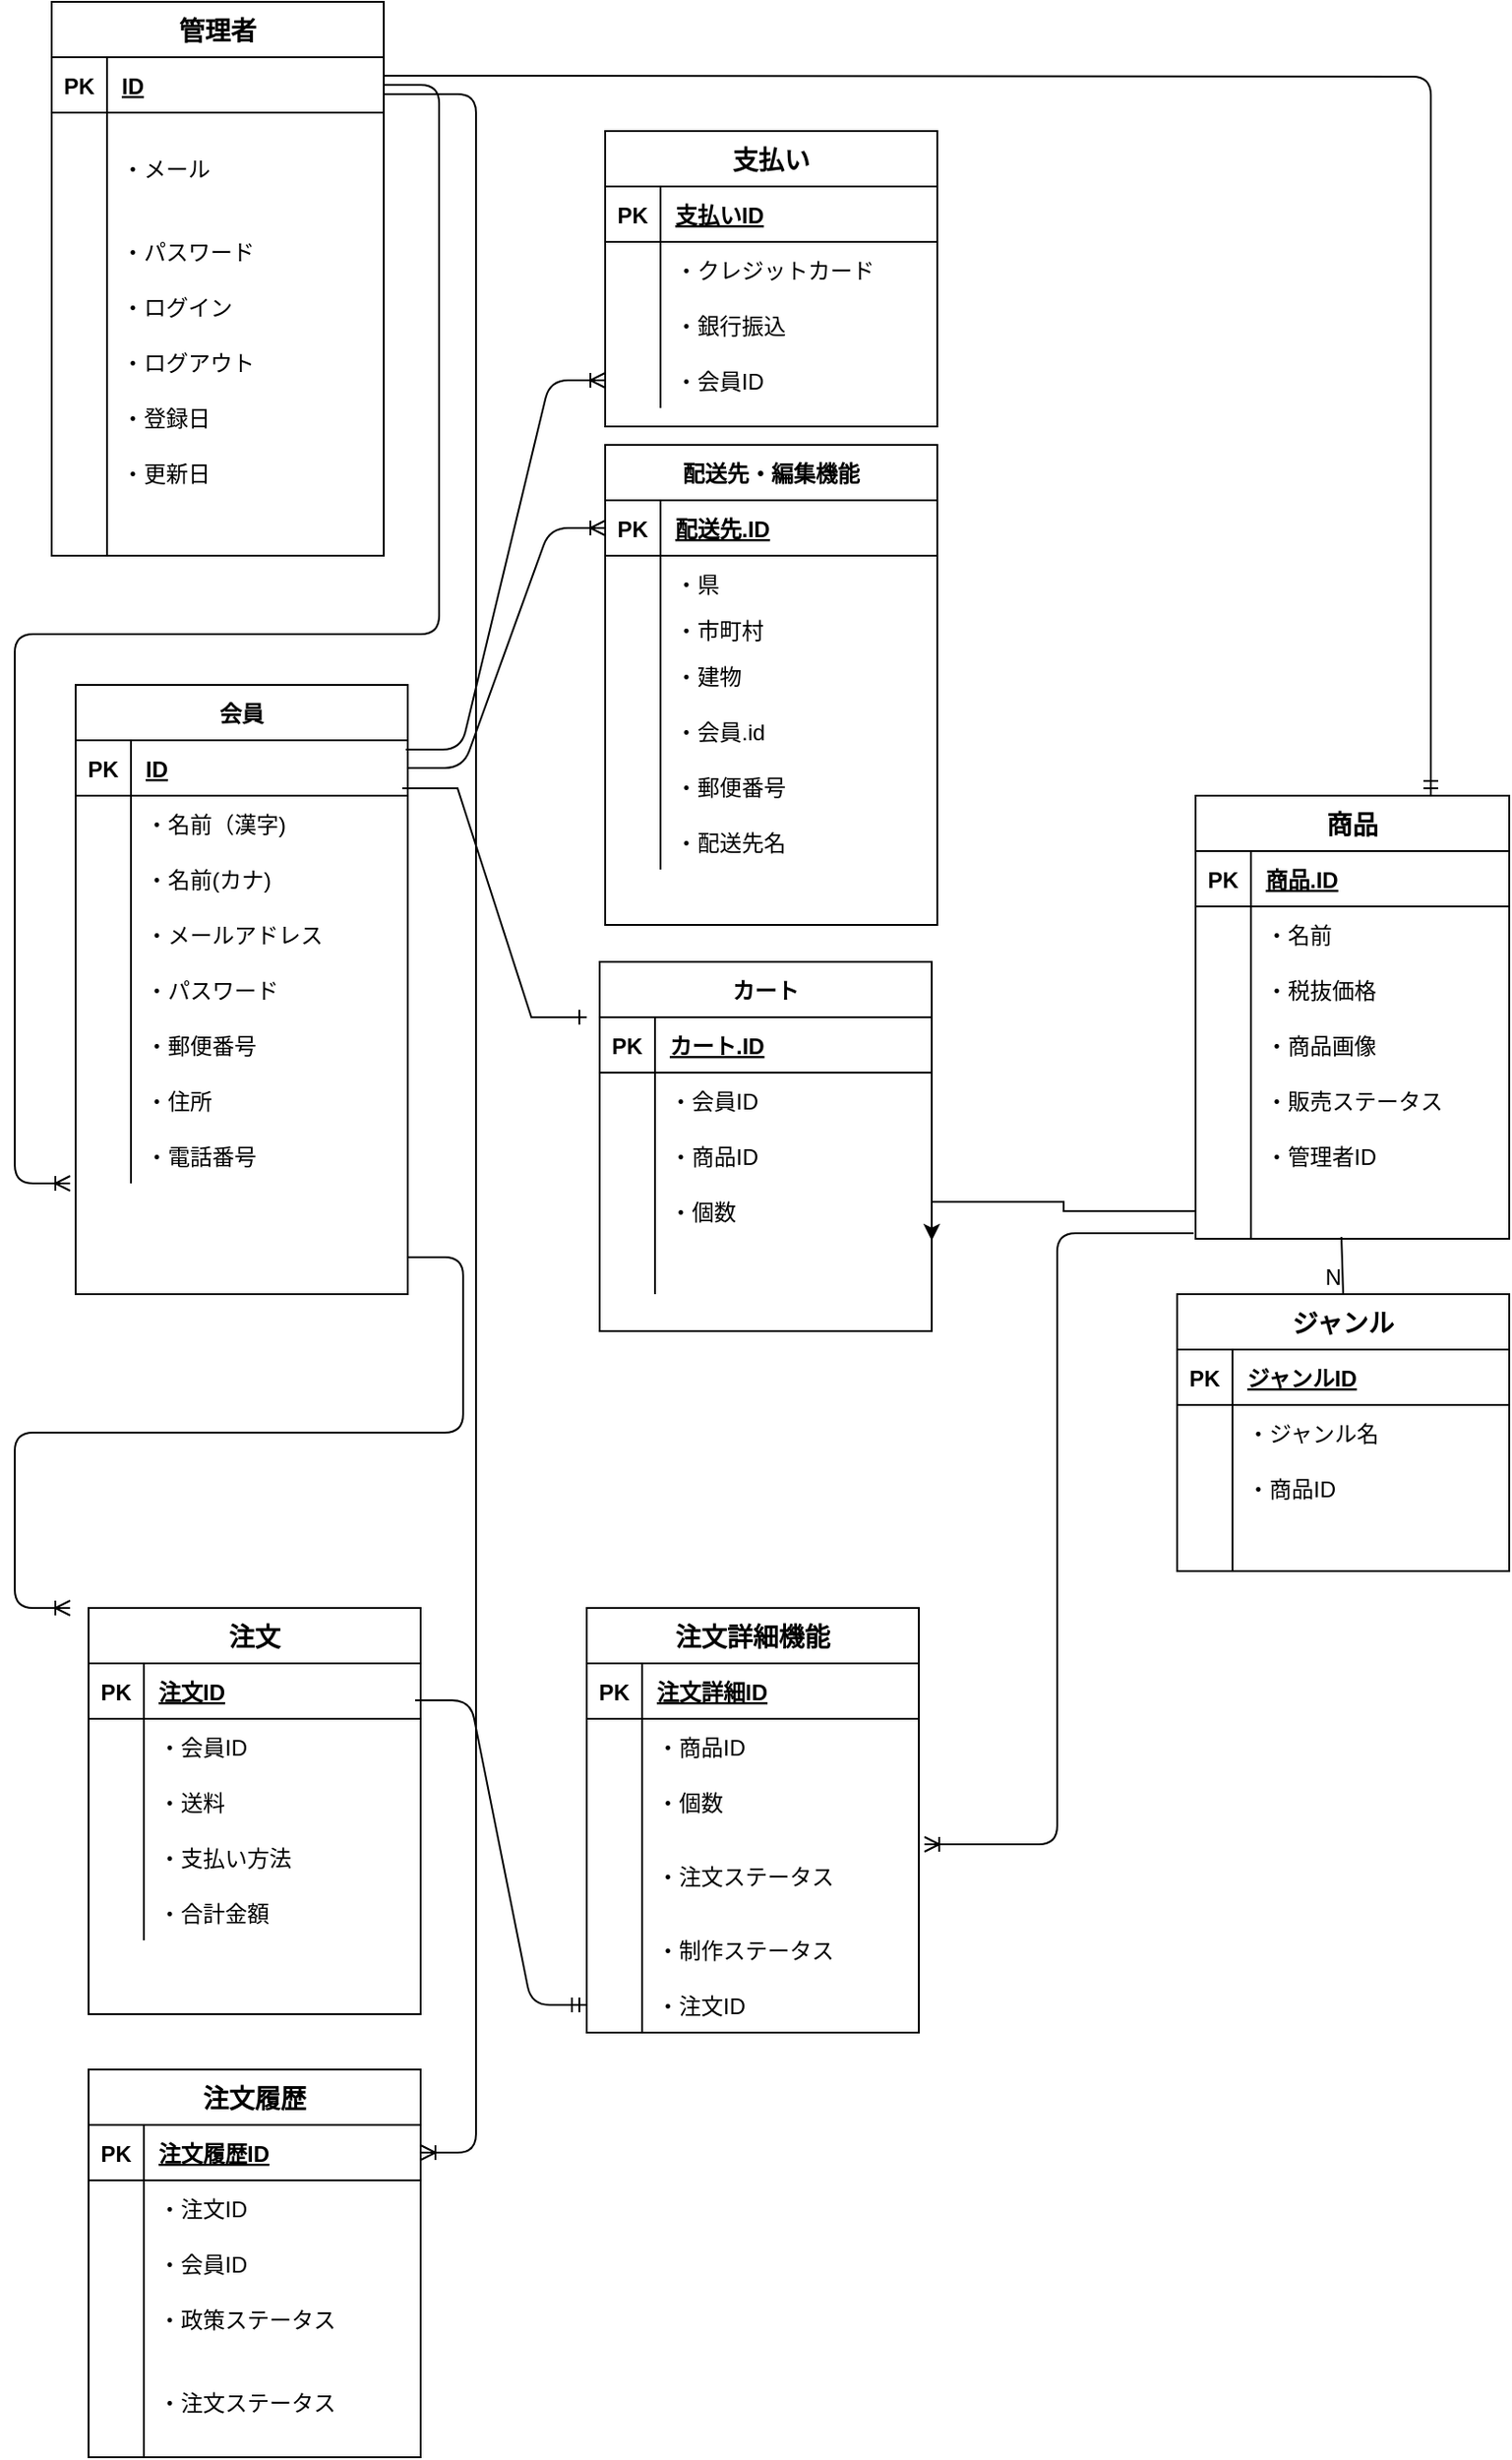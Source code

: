 <mxfile version="14.0.0" type="github">
  <diagram id="SJgFfLJ4Xzr0zGgZQ5Ph" name="ページ1">
    <mxGraphModel dx="1773" dy="4096" grid="1" gridSize="10" guides="1" tooltips="1" connect="1" arrows="1" fold="1" page="1" pageScale="1" pageWidth="827" pageHeight="1169" math="0" shadow="0">
      <root>
        <mxCell id="0" />
        <mxCell id="1" parent="0" />
        <mxCell id="ZuCImtXs0Fwf6ti-tjpx-20" value="会員" style="shape=table;startSize=30;container=1;collapsible=1;childLayout=tableLayout;fixedRows=1;rowLines=0;fontStyle=1;align=center;resizeLast=1;labelBackgroundColor=none;strokeColor=#000000;strokeWidth=1;fillColor=#ffffff;" vertex="1" parent="1">
          <mxGeometry x="-787" y="-2830" width="180" height="330" as="geometry" />
        </mxCell>
        <mxCell id="ZuCImtXs0Fwf6ti-tjpx-21" value="" style="shape=partialRectangle;collapsible=0;dropTarget=0;pointerEvents=0;fillColor=none;top=0;left=0;bottom=1;right=0;points=[[0,0.5],[1,0.5]];portConstraint=eastwest;" vertex="1" parent="ZuCImtXs0Fwf6ti-tjpx-20">
          <mxGeometry y="30" width="180" height="30" as="geometry" />
        </mxCell>
        <mxCell id="ZuCImtXs0Fwf6ti-tjpx-22" value="PK" style="shape=partialRectangle;connectable=0;fillColor=none;top=0;left=0;bottom=0;right=0;fontStyle=1;overflow=hidden;" vertex="1" parent="ZuCImtXs0Fwf6ti-tjpx-21">
          <mxGeometry width="30" height="30" as="geometry" />
        </mxCell>
        <mxCell id="ZuCImtXs0Fwf6ti-tjpx-23" value="ID" style="shape=partialRectangle;connectable=0;fillColor=none;top=0;left=0;bottom=0;right=0;align=left;spacingLeft=6;fontStyle=5;overflow=hidden;" vertex="1" parent="ZuCImtXs0Fwf6ti-tjpx-21">
          <mxGeometry x="30" width="150" height="30" as="geometry" />
        </mxCell>
        <mxCell id="ZuCImtXs0Fwf6ti-tjpx-24" value="" style="shape=partialRectangle;collapsible=0;dropTarget=0;pointerEvents=0;fillColor=none;top=0;left=0;bottom=0;right=0;points=[[0,0.5],[1,0.5]];portConstraint=eastwest;" vertex="1" parent="ZuCImtXs0Fwf6ti-tjpx-20">
          <mxGeometry y="60" width="180" height="30" as="geometry" />
        </mxCell>
        <mxCell id="ZuCImtXs0Fwf6ti-tjpx-25" value="" style="shape=partialRectangle;connectable=0;fillColor=none;top=0;left=0;bottom=0;right=0;editable=1;overflow=hidden;" vertex="1" parent="ZuCImtXs0Fwf6ti-tjpx-24">
          <mxGeometry width="30" height="30" as="geometry" />
        </mxCell>
        <mxCell id="ZuCImtXs0Fwf6ti-tjpx-26" value="・名前（漢字)" style="shape=partialRectangle;connectable=0;fillColor=none;top=0;left=0;bottom=0;right=0;align=left;spacingLeft=6;overflow=hidden;" vertex="1" parent="ZuCImtXs0Fwf6ti-tjpx-24">
          <mxGeometry x="30" width="150" height="30" as="geometry" />
        </mxCell>
        <mxCell id="ZuCImtXs0Fwf6ti-tjpx-27" value="" style="shape=partialRectangle;collapsible=0;dropTarget=0;pointerEvents=0;fillColor=none;top=0;left=0;bottom=0;right=0;points=[[0,0.5],[1,0.5]];portConstraint=eastwest;" vertex="1" parent="ZuCImtXs0Fwf6ti-tjpx-20">
          <mxGeometry y="90" width="180" height="30" as="geometry" />
        </mxCell>
        <mxCell id="ZuCImtXs0Fwf6ti-tjpx-28" value="" style="shape=partialRectangle;connectable=0;fillColor=none;top=0;left=0;bottom=0;right=0;editable=1;overflow=hidden;" vertex="1" parent="ZuCImtXs0Fwf6ti-tjpx-27">
          <mxGeometry width="30" height="30" as="geometry" />
        </mxCell>
        <mxCell id="ZuCImtXs0Fwf6ti-tjpx-29" value="・名前(カナ)" style="shape=partialRectangle;connectable=0;fillColor=none;top=0;left=0;bottom=0;right=0;align=left;spacingLeft=6;overflow=hidden;" vertex="1" parent="ZuCImtXs0Fwf6ti-tjpx-27">
          <mxGeometry x="30" width="150" height="30" as="geometry" />
        </mxCell>
        <mxCell id="ZuCImtXs0Fwf6ti-tjpx-35" value="" style="shape=partialRectangle;collapsible=0;dropTarget=0;pointerEvents=0;fillColor=none;top=0;left=0;bottom=0;right=0;points=[[0,0.5],[1,0.5]];portConstraint=eastwest;" vertex="1" parent="ZuCImtXs0Fwf6ti-tjpx-20">
          <mxGeometry y="120" width="180" height="30" as="geometry" />
        </mxCell>
        <mxCell id="ZuCImtXs0Fwf6ti-tjpx-36" value="" style="shape=partialRectangle;connectable=0;fillColor=none;top=0;left=0;bottom=0;right=0;editable=1;overflow=hidden;" vertex="1" parent="ZuCImtXs0Fwf6ti-tjpx-35">
          <mxGeometry width="30" height="30" as="geometry" />
        </mxCell>
        <mxCell id="ZuCImtXs0Fwf6ti-tjpx-37" value="・メールアドレス" style="shape=partialRectangle;connectable=0;fillColor=none;top=0;left=0;bottom=0;right=0;align=left;spacingLeft=6;overflow=hidden;" vertex="1" parent="ZuCImtXs0Fwf6ti-tjpx-35">
          <mxGeometry x="30" width="150" height="30" as="geometry" />
        </mxCell>
        <mxCell id="ZuCImtXs0Fwf6ti-tjpx-94" value="" style="shape=partialRectangle;collapsible=0;dropTarget=0;pointerEvents=0;fillColor=none;top=0;left=0;bottom=0;right=0;points=[[0,0.5],[1,0.5]];portConstraint=eastwest;labelBackgroundColor=none;strokeColor=#000000;strokeWidth=1;fontSize=14;" vertex="1" parent="ZuCImtXs0Fwf6ti-tjpx-20">
          <mxGeometry y="150" width="180" height="30" as="geometry" />
        </mxCell>
        <mxCell id="ZuCImtXs0Fwf6ti-tjpx-95" value="" style="shape=partialRectangle;connectable=0;fillColor=none;top=0;left=0;bottom=0;right=0;editable=1;overflow=hidden;" vertex="1" parent="ZuCImtXs0Fwf6ti-tjpx-94">
          <mxGeometry width="30" height="30" as="geometry" />
        </mxCell>
        <mxCell id="ZuCImtXs0Fwf6ti-tjpx-96" value="・パスワード" style="shape=partialRectangle;connectable=0;fillColor=none;top=0;left=0;bottom=0;right=0;align=left;spacingLeft=6;overflow=hidden;" vertex="1" parent="ZuCImtXs0Fwf6ti-tjpx-94">
          <mxGeometry x="30" width="150" height="30" as="geometry" />
        </mxCell>
        <mxCell id="ZuCImtXs0Fwf6ti-tjpx-102" value="" style="shape=partialRectangle;collapsible=0;dropTarget=0;pointerEvents=0;fillColor=none;top=0;left=0;bottom=0;right=0;points=[[0,0.5],[1,0.5]];portConstraint=eastwest;" vertex="1" parent="ZuCImtXs0Fwf6ti-tjpx-20">
          <mxGeometry y="180" width="180" height="30" as="geometry" />
        </mxCell>
        <mxCell id="ZuCImtXs0Fwf6ti-tjpx-103" value="" style="shape=partialRectangle;connectable=0;fillColor=none;top=0;left=0;bottom=0;right=0;editable=1;overflow=hidden;" vertex="1" parent="ZuCImtXs0Fwf6ti-tjpx-102">
          <mxGeometry width="30" height="30" as="geometry" />
        </mxCell>
        <mxCell id="ZuCImtXs0Fwf6ti-tjpx-104" value="・郵便番号" style="shape=partialRectangle;connectable=0;fillColor=none;top=0;left=0;bottom=0;right=0;align=left;spacingLeft=6;overflow=hidden;" vertex="1" parent="ZuCImtXs0Fwf6ti-tjpx-102">
          <mxGeometry x="30" width="150" height="30" as="geometry" />
        </mxCell>
        <mxCell id="ZuCImtXs0Fwf6ti-tjpx-223" value="" style="shape=partialRectangle;collapsible=0;dropTarget=0;pointerEvents=0;fillColor=none;top=0;left=0;bottom=0;right=0;points=[[0,0.5],[1,0.5]];portConstraint=eastwest;labelBackgroundColor=none;strokeColor=#000000;strokeWidth=1;fontSize=14;" vertex="1" parent="ZuCImtXs0Fwf6ti-tjpx-20">
          <mxGeometry y="210" width="180" height="30" as="geometry" />
        </mxCell>
        <mxCell id="ZuCImtXs0Fwf6ti-tjpx-224" value="" style="shape=partialRectangle;connectable=0;fillColor=none;top=0;left=0;bottom=0;right=0;editable=1;overflow=hidden;" vertex="1" parent="ZuCImtXs0Fwf6ti-tjpx-223">
          <mxGeometry width="30" height="30" as="geometry" />
        </mxCell>
        <mxCell id="ZuCImtXs0Fwf6ti-tjpx-225" value="・住所" style="shape=partialRectangle;connectable=0;fillColor=none;top=0;left=0;bottom=0;right=0;align=left;spacingLeft=6;overflow=hidden;" vertex="1" parent="ZuCImtXs0Fwf6ti-tjpx-223">
          <mxGeometry x="30" width="150" height="30" as="geometry" />
        </mxCell>
        <mxCell id="ZuCImtXs0Fwf6ti-tjpx-311" value="" style="shape=partialRectangle;collapsible=0;dropTarget=0;pointerEvents=0;fillColor=none;top=0;left=0;bottom=0;right=0;points=[[0,0.5],[1,0.5]];portConstraint=eastwest;labelBackgroundColor=none;strokeColor=#000000;strokeWidth=1;fontSize=14;" vertex="1" parent="ZuCImtXs0Fwf6ti-tjpx-20">
          <mxGeometry y="240" width="180" height="30" as="geometry" />
        </mxCell>
        <mxCell id="ZuCImtXs0Fwf6ti-tjpx-312" value="" style="shape=partialRectangle;connectable=0;fillColor=none;top=0;left=0;bottom=0;right=0;editable=1;overflow=hidden;" vertex="1" parent="ZuCImtXs0Fwf6ti-tjpx-311">
          <mxGeometry width="30" height="30" as="geometry" />
        </mxCell>
        <mxCell id="ZuCImtXs0Fwf6ti-tjpx-313" value="・電話番号" style="shape=partialRectangle;connectable=0;fillColor=none;top=0;left=0;bottom=0;right=0;align=left;spacingLeft=6;overflow=hidden;" vertex="1" parent="ZuCImtXs0Fwf6ti-tjpx-311">
          <mxGeometry x="30" width="150" height="30" as="geometry" />
        </mxCell>
        <mxCell id="ZuCImtXs0Fwf6ti-tjpx-42" value="" style="edgeStyle=entityRelationEdgeStyle;fontSize=12;html=1;endArrow=ERoneToMany;entryX=0;entryY=0.5;entryDx=0;entryDy=0;exitX=1;exitY=0.5;exitDx=0;exitDy=0;" edge="1" parent="1" source="ZuCImtXs0Fwf6ti-tjpx-21" target="ZuCImtXs0Fwf6ti-tjpx-44">
          <mxGeometry width="100" height="100" relative="1" as="geometry">
            <mxPoint x="-607" y="-2780" as="sourcePoint" />
            <mxPoint x="-507" y="-2880" as="targetPoint" />
          </mxGeometry>
        </mxCell>
        <mxCell id="ZuCImtXs0Fwf6ti-tjpx-354" style="edgeStyle=orthogonalEdgeStyle;rounded=0;orthogonalLoop=1;jettySize=auto;html=1;exitX=0.25;exitY=0;exitDx=0;exitDy=0;fontSize=14;" edge="1" parent="1" source="ZuCImtXs0Fwf6ti-tjpx-43">
          <mxGeometry relative="1" as="geometry">
            <mxPoint x="-455" y="-2960" as="targetPoint" />
          </mxGeometry>
        </mxCell>
        <mxCell id="ZuCImtXs0Fwf6ti-tjpx-43" value="配送先・編集機能" style="shape=table;startSize=30;container=1;collapsible=1;childLayout=tableLayout;fixedRows=1;rowLines=0;fontStyle=1;align=center;resizeLast=1;labelBackgroundColor=none;strokeColor=#000000;strokeWidth=1;fillColor=#ffffff;" vertex="1" parent="1">
          <mxGeometry x="-500" y="-2960" width="180" height="260" as="geometry" />
        </mxCell>
        <mxCell id="ZuCImtXs0Fwf6ti-tjpx-44" value="" style="shape=partialRectangle;collapsible=0;dropTarget=0;pointerEvents=0;fillColor=none;top=0;left=0;bottom=1;right=0;points=[[0,0.5],[1,0.5]];portConstraint=eastwest;" vertex="1" parent="ZuCImtXs0Fwf6ti-tjpx-43">
          <mxGeometry y="30" width="180" height="30" as="geometry" />
        </mxCell>
        <mxCell id="ZuCImtXs0Fwf6ti-tjpx-45" value="PK" style="shape=partialRectangle;connectable=0;fillColor=none;top=0;left=0;bottom=0;right=0;fontStyle=1;overflow=hidden;" vertex="1" parent="ZuCImtXs0Fwf6ti-tjpx-44">
          <mxGeometry width="30" height="30" as="geometry" />
        </mxCell>
        <mxCell id="ZuCImtXs0Fwf6ti-tjpx-46" value="配送先.ID" style="shape=partialRectangle;connectable=0;fillColor=none;top=0;left=0;bottom=0;right=0;align=left;spacingLeft=6;fontStyle=5;overflow=hidden;" vertex="1" parent="ZuCImtXs0Fwf6ti-tjpx-44">
          <mxGeometry x="30" width="150" height="30" as="geometry" />
        </mxCell>
        <mxCell id="ZuCImtXs0Fwf6ti-tjpx-47" value="" style="shape=partialRectangle;collapsible=0;dropTarget=0;pointerEvents=0;fillColor=none;top=0;left=0;bottom=0;right=0;points=[[0,0.5],[1,0.5]];portConstraint=eastwest;" vertex="1" parent="ZuCImtXs0Fwf6ti-tjpx-43">
          <mxGeometry y="60" width="180" height="30" as="geometry" />
        </mxCell>
        <mxCell id="ZuCImtXs0Fwf6ti-tjpx-48" value="" style="shape=partialRectangle;connectable=0;fillColor=none;top=0;left=0;bottom=0;right=0;editable=1;overflow=hidden;" vertex="1" parent="ZuCImtXs0Fwf6ti-tjpx-47">
          <mxGeometry width="30" height="30" as="geometry" />
        </mxCell>
        <mxCell id="ZuCImtXs0Fwf6ti-tjpx-49" value="・県" style="shape=partialRectangle;connectable=0;fillColor=none;top=0;left=0;bottom=0;right=0;align=left;spacingLeft=6;overflow=hidden;" vertex="1" parent="ZuCImtXs0Fwf6ti-tjpx-47">
          <mxGeometry x="30" width="150" height="30" as="geometry" />
        </mxCell>
        <mxCell id="ZuCImtXs0Fwf6ti-tjpx-50" value="" style="shape=partialRectangle;collapsible=0;dropTarget=0;pointerEvents=0;fillColor=none;top=0;left=0;bottom=0;right=0;points=[[0,0.5],[1,0.5]];portConstraint=eastwest;" vertex="1" parent="ZuCImtXs0Fwf6ti-tjpx-43">
          <mxGeometry y="90" width="180" height="20" as="geometry" />
        </mxCell>
        <mxCell id="ZuCImtXs0Fwf6ti-tjpx-51" value="" style="shape=partialRectangle;connectable=0;fillColor=none;top=0;left=0;bottom=0;right=0;editable=1;overflow=hidden;" vertex="1" parent="ZuCImtXs0Fwf6ti-tjpx-50">
          <mxGeometry width="30" height="20" as="geometry" />
        </mxCell>
        <mxCell id="ZuCImtXs0Fwf6ti-tjpx-52" value="・市町村" style="shape=partialRectangle;connectable=0;fillColor=none;top=0;left=0;bottom=0;right=0;align=left;spacingLeft=6;overflow=hidden;" vertex="1" parent="ZuCImtXs0Fwf6ti-tjpx-50">
          <mxGeometry x="30" width="150" height="20" as="geometry" />
        </mxCell>
        <mxCell id="ZuCImtXs0Fwf6ti-tjpx-53" value="" style="shape=partialRectangle;collapsible=0;dropTarget=0;pointerEvents=0;fillColor=none;top=0;left=0;bottom=0;right=0;points=[[0,0.5],[1,0.5]];portConstraint=eastwest;" vertex="1" parent="ZuCImtXs0Fwf6ti-tjpx-43">
          <mxGeometry y="110" width="180" height="30" as="geometry" />
        </mxCell>
        <mxCell id="ZuCImtXs0Fwf6ti-tjpx-54" value="" style="shape=partialRectangle;connectable=0;fillColor=none;top=0;left=0;bottom=0;right=0;editable=1;overflow=hidden;" vertex="1" parent="ZuCImtXs0Fwf6ti-tjpx-53">
          <mxGeometry width="30" height="30" as="geometry" />
        </mxCell>
        <mxCell id="ZuCImtXs0Fwf6ti-tjpx-55" value="・建物" style="shape=partialRectangle;connectable=0;fillColor=none;top=0;left=0;bottom=0;right=0;align=left;spacingLeft=6;overflow=hidden;" vertex="1" parent="ZuCImtXs0Fwf6ti-tjpx-53">
          <mxGeometry x="30" width="150" height="30" as="geometry" />
        </mxCell>
        <mxCell id="ZuCImtXs0Fwf6ti-tjpx-88" value="" style="shape=partialRectangle;collapsible=0;dropTarget=0;pointerEvents=0;fillColor=none;top=0;left=0;bottom=0;right=0;points=[[0,0.5],[1,0.5]];portConstraint=eastwest;" vertex="1" parent="ZuCImtXs0Fwf6ti-tjpx-43">
          <mxGeometry y="140" width="180" height="30" as="geometry" />
        </mxCell>
        <mxCell id="ZuCImtXs0Fwf6ti-tjpx-89" value="" style="shape=partialRectangle;connectable=0;fillColor=none;top=0;left=0;bottom=0;right=0;editable=1;overflow=hidden;" vertex="1" parent="ZuCImtXs0Fwf6ti-tjpx-88">
          <mxGeometry width="30" height="30" as="geometry" />
        </mxCell>
        <mxCell id="ZuCImtXs0Fwf6ti-tjpx-90" value="・会員.id" style="shape=partialRectangle;connectable=0;fillColor=none;top=0;left=0;bottom=0;right=0;align=left;spacingLeft=6;overflow=hidden;" vertex="1" parent="ZuCImtXs0Fwf6ti-tjpx-88">
          <mxGeometry x="30" width="150" height="30" as="geometry" />
        </mxCell>
        <mxCell id="ZuCImtXs0Fwf6ti-tjpx-314" value="" style="shape=partialRectangle;collapsible=0;dropTarget=0;pointerEvents=0;fillColor=none;top=0;left=0;bottom=0;right=0;points=[[0,0.5],[1,0.5]];portConstraint=eastwest;labelBackgroundColor=none;strokeColor=#000000;strokeWidth=1;fontSize=14;" vertex="1" parent="ZuCImtXs0Fwf6ti-tjpx-43">
          <mxGeometry y="170" width="180" height="30" as="geometry" />
        </mxCell>
        <mxCell id="ZuCImtXs0Fwf6ti-tjpx-315" value="" style="shape=partialRectangle;connectable=0;fillColor=none;top=0;left=0;bottom=0;right=0;editable=1;overflow=hidden;" vertex="1" parent="ZuCImtXs0Fwf6ti-tjpx-314">
          <mxGeometry width="30" height="30" as="geometry" />
        </mxCell>
        <mxCell id="ZuCImtXs0Fwf6ti-tjpx-316" value="・郵便番号" style="shape=partialRectangle;connectable=0;fillColor=none;top=0;left=0;bottom=0;right=0;align=left;spacingLeft=6;overflow=hidden;" vertex="1" parent="ZuCImtXs0Fwf6ti-tjpx-314">
          <mxGeometry x="30" width="150" height="30" as="geometry" />
        </mxCell>
        <mxCell id="ZuCImtXs0Fwf6ti-tjpx-318" value="" style="shape=partialRectangle;collapsible=0;dropTarget=0;pointerEvents=0;fillColor=none;top=0;left=0;bottom=0;right=0;points=[[0,0.5],[1,0.5]];portConstraint=eastwest;labelBackgroundColor=none;strokeColor=#000000;strokeWidth=1;fontSize=14;" vertex="1" parent="ZuCImtXs0Fwf6ti-tjpx-43">
          <mxGeometry y="200" width="180" height="30" as="geometry" />
        </mxCell>
        <mxCell id="ZuCImtXs0Fwf6ti-tjpx-319" value="" style="shape=partialRectangle;connectable=0;fillColor=none;top=0;left=0;bottom=0;right=0;editable=1;overflow=hidden;" vertex="1" parent="ZuCImtXs0Fwf6ti-tjpx-318">
          <mxGeometry width="30" height="30" as="geometry" />
        </mxCell>
        <mxCell id="ZuCImtXs0Fwf6ti-tjpx-320" value="・配送先名" style="shape=partialRectangle;connectable=0;fillColor=none;top=0;left=0;bottom=0;right=0;align=left;spacingLeft=6;overflow=hidden;" vertex="1" parent="ZuCImtXs0Fwf6ti-tjpx-318">
          <mxGeometry x="30" width="150" height="30" as="geometry" />
        </mxCell>
        <mxCell id="ZuCImtXs0Fwf6ti-tjpx-58" value="カート" style="shape=table;startSize=30;container=1;collapsible=1;childLayout=tableLayout;fixedRows=1;rowLines=0;fontStyle=1;align=center;resizeLast=1;labelBackgroundColor=none;strokeColor=#000000;strokeWidth=1;fillColor=#ffffff;" vertex="1" parent="1">
          <mxGeometry x="-503" y="-2680" width="180" height="200" as="geometry" />
        </mxCell>
        <mxCell id="ZuCImtXs0Fwf6ti-tjpx-59" value="" style="shape=partialRectangle;collapsible=0;dropTarget=0;pointerEvents=0;fillColor=none;top=0;left=0;bottom=1;right=0;points=[[0,0.5],[1,0.5]];portConstraint=eastwest;" vertex="1" parent="ZuCImtXs0Fwf6ti-tjpx-58">
          <mxGeometry y="30" width="180" height="30" as="geometry" />
        </mxCell>
        <mxCell id="ZuCImtXs0Fwf6ti-tjpx-60" value="PK" style="shape=partialRectangle;connectable=0;fillColor=none;top=0;left=0;bottom=0;right=0;fontStyle=1;overflow=hidden;" vertex="1" parent="ZuCImtXs0Fwf6ti-tjpx-59">
          <mxGeometry width="30" height="30" as="geometry" />
        </mxCell>
        <mxCell id="ZuCImtXs0Fwf6ti-tjpx-61" value="カート.ID" style="shape=partialRectangle;connectable=0;fillColor=none;top=0;left=0;bottom=0;right=0;align=left;spacingLeft=6;fontStyle=5;overflow=hidden;" vertex="1" parent="ZuCImtXs0Fwf6ti-tjpx-59">
          <mxGeometry x="30" width="150" height="30" as="geometry" />
        </mxCell>
        <mxCell id="ZuCImtXs0Fwf6ti-tjpx-62" value="" style="shape=partialRectangle;collapsible=0;dropTarget=0;pointerEvents=0;fillColor=none;top=0;left=0;bottom=0;right=0;points=[[0,0.5],[1,0.5]];portConstraint=eastwest;" vertex="1" parent="ZuCImtXs0Fwf6ti-tjpx-58">
          <mxGeometry y="60" width="180" height="30" as="geometry" />
        </mxCell>
        <mxCell id="ZuCImtXs0Fwf6ti-tjpx-63" value="" style="shape=partialRectangle;connectable=0;fillColor=none;top=0;left=0;bottom=0;right=0;editable=1;overflow=hidden;" vertex="1" parent="ZuCImtXs0Fwf6ti-tjpx-62">
          <mxGeometry width="30" height="30" as="geometry" />
        </mxCell>
        <mxCell id="ZuCImtXs0Fwf6ti-tjpx-64" value="・会員ID" style="shape=partialRectangle;connectable=0;fillColor=none;top=0;left=0;bottom=0;right=0;align=left;spacingLeft=6;overflow=hidden;" vertex="1" parent="ZuCImtXs0Fwf6ti-tjpx-62">
          <mxGeometry x="30" width="150" height="30" as="geometry" />
        </mxCell>
        <mxCell id="ZuCImtXs0Fwf6ti-tjpx-65" value="" style="shape=partialRectangle;collapsible=0;dropTarget=0;pointerEvents=0;fillColor=none;top=0;left=0;bottom=0;right=0;points=[[0,0.5],[1,0.5]];portConstraint=eastwest;" vertex="1" parent="ZuCImtXs0Fwf6ti-tjpx-58">
          <mxGeometry y="90" width="180" height="30" as="geometry" />
        </mxCell>
        <mxCell id="ZuCImtXs0Fwf6ti-tjpx-66" value="" style="shape=partialRectangle;connectable=0;fillColor=none;top=0;left=0;bottom=0;right=0;editable=1;overflow=hidden;" vertex="1" parent="ZuCImtXs0Fwf6ti-tjpx-65">
          <mxGeometry width="30" height="30" as="geometry" />
        </mxCell>
        <mxCell id="ZuCImtXs0Fwf6ti-tjpx-67" value="・商品ID" style="shape=partialRectangle;connectable=0;fillColor=none;top=0;left=0;bottom=0;right=0;align=left;spacingLeft=6;overflow=hidden;" vertex="1" parent="ZuCImtXs0Fwf6ti-tjpx-65">
          <mxGeometry x="30" width="150" height="30" as="geometry" />
        </mxCell>
        <mxCell id="ZuCImtXs0Fwf6ti-tjpx-68" value="" style="shape=partialRectangle;collapsible=0;dropTarget=0;pointerEvents=0;fillColor=none;top=0;left=0;bottom=0;right=0;points=[[0,0.5],[1,0.5]];portConstraint=eastwest;" vertex="1" parent="ZuCImtXs0Fwf6ti-tjpx-58">
          <mxGeometry y="120" width="180" height="30" as="geometry" />
        </mxCell>
        <mxCell id="ZuCImtXs0Fwf6ti-tjpx-69" value="" style="shape=partialRectangle;connectable=0;fillColor=none;top=0;left=0;bottom=0;right=0;editable=1;overflow=hidden;" vertex="1" parent="ZuCImtXs0Fwf6ti-tjpx-68">
          <mxGeometry width="30" height="30" as="geometry" />
        </mxCell>
        <mxCell id="ZuCImtXs0Fwf6ti-tjpx-70" value="・個数" style="shape=partialRectangle;connectable=0;fillColor=none;top=0;left=0;bottom=0;right=0;align=left;spacingLeft=6;overflow=hidden;" vertex="1" parent="ZuCImtXs0Fwf6ti-tjpx-68">
          <mxGeometry x="30" width="150" height="30" as="geometry" />
        </mxCell>
        <mxCell id="ZuCImtXs0Fwf6ti-tjpx-111" value="" style="shape=partialRectangle;collapsible=0;dropTarget=0;pointerEvents=0;fillColor=none;top=0;left=0;bottom=0;right=0;points=[[0,0.5],[1,0.5]];portConstraint=eastwest;labelBackgroundColor=none;strokeColor=#000000;strokeWidth=1;fontSize=14;" vertex="1" parent="ZuCImtXs0Fwf6ti-tjpx-58">
          <mxGeometry y="150" width="180" height="30" as="geometry" />
        </mxCell>
        <mxCell id="ZuCImtXs0Fwf6ti-tjpx-112" value="" style="shape=partialRectangle;connectable=0;fillColor=none;top=0;left=0;bottom=0;right=0;editable=1;overflow=hidden;" vertex="1" parent="ZuCImtXs0Fwf6ti-tjpx-111">
          <mxGeometry width="30" height="30" as="geometry" />
        </mxCell>
        <mxCell id="ZuCImtXs0Fwf6ti-tjpx-113" value="" style="shape=partialRectangle;connectable=0;fillColor=none;top=0;left=0;bottom=0;right=0;align=left;spacingLeft=6;overflow=hidden;" vertex="1" parent="ZuCImtXs0Fwf6ti-tjpx-111">
          <mxGeometry x="30" width="150" height="30" as="geometry" />
        </mxCell>
        <mxCell id="ZuCImtXs0Fwf6ti-tjpx-71" value="" style="edgeStyle=entityRelationEdgeStyle;fontSize=12;html=1;endArrow=ERone;endFill=1;rounded=0;" edge="1" parent="1">
          <mxGeometry width="100" height="100" relative="1" as="geometry">
            <mxPoint x="-610" y="-2774" as="sourcePoint" />
            <mxPoint x="-510" y="-2650" as="targetPoint" />
          </mxGeometry>
        </mxCell>
        <mxCell id="ZuCImtXs0Fwf6ti-tjpx-74" value="商品" style="shape=table;startSize=30;container=1;collapsible=1;childLayout=tableLayout;fixedRows=1;rowLines=0;fontStyle=1;align=center;resizeLast=1;labelBackgroundColor=none;strokeColor=#000000;strokeWidth=1;fillColor=#ffffff;fontSize=14;" vertex="1" parent="1">
          <mxGeometry x="-180" y="-2770" width="170" height="240" as="geometry" />
        </mxCell>
        <mxCell id="ZuCImtXs0Fwf6ti-tjpx-75" value="" style="shape=partialRectangle;collapsible=0;dropTarget=0;pointerEvents=0;fillColor=none;top=0;left=0;bottom=1;right=0;points=[[0,0.5],[1,0.5]];portConstraint=eastwest;" vertex="1" parent="ZuCImtXs0Fwf6ti-tjpx-74">
          <mxGeometry y="30" width="170" height="30" as="geometry" />
        </mxCell>
        <mxCell id="ZuCImtXs0Fwf6ti-tjpx-76" value="PK" style="shape=partialRectangle;connectable=0;fillColor=none;top=0;left=0;bottom=0;right=0;fontStyle=1;overflow=hidden;" vertex="1" parent="ZuCImtXs0Fwf6ti-tjpx-75">
          <mxGeometry width="30" height="30" as="geometry" />
        </mxCell>
        <mxCell id="ZuCImtXs0Fwf6ti-tjpx-77" value="商品.ID" style="shape=partialRectangle;connectable=0;fillColor=none;top=0;left=0;bottom=0;right=0;align=left;spacingLeft=6;fontStyle=5;overflow=hidden;" vertex="1" parent="ZuCImtXs0Fwf6ti-tjpx-75">
          <mxGeometry x="30" width="140" height="30" as="geometry" />
        </mxCell>
        <mxCell id="ZuCImtXs0Fwf6ti-tjpx-78" value="" style="shape=partialRectangle;collapsible=0;dropTarget=0;pointerEvents=0;fillColor=none;top=0;left=0;bottom=0;right=0;points=[[0,0.5],[1,0.5]];portConstraint=eastwest;" vertex="1" parent="ZuCImtXs0Fwf6ti-tjpx-74">
          <mxGeometry y="60" width="170" height="30" as="geometry" />
        </mxCell>
        <mxCell id="ZuCImtXs0Fwf6ti-tjpx-79" value="" style="shape=partialRectangle;connectable=0;fillColor=none;top=0;left=0;bottom=0;right=0;editable=1;overflow=hidden;" vertex="1" parent="ZuCImtXs0Fwf6ti-tjpx-78">
          <mxGeometry width="30" height="30" as="geometry" />
        </mxCell>
        <mxCell id="ZuCImtXs0Fwf6ti-tjpx-80" value="・名前" style="shape=partialRectangle;connectable=0;fillColor=none;top=0;left=0;bottom=0;right=0;align=left;spacingLeft=6;overflow=hidden;" vertex="1" parent="ZuCImtXs0Fwf6ti-tjpx-78">
          <mxGeometry x="30" width="140" height="30" as="geometry" />
        </mxCell>
        <mxCell id="ZuCImtXs0Fwf6ti-tjpx-81" value="" style="shape=partialRectangle;collapsible=0;dropTarget=0;pointerEvents=0;fillColor=none;top=0;left=0;bottom=0;right=0;points=[[0,0.5],[1,0.5]];portConstraint=eastwest;" vertex="1" parent="ZuCImtXs0Fwf6ti-tjpx-74">
          <mxGeometry y="90" width="170" height="30" as="geometry" />
        </mxCell>
        <mxCell id="ZuCImtXs0Fwf6ti-tjpx-82" value="" style="shape=partialRectangle;connectable=0;fillColor=none;top=0;left=0;bottom=0;right=0;editable=1;overflow=hidden;" vertex="1" parent="ZuCImtXs0Fwf6ti-tjpx-81">
          <mxGeometry width="30" height="30" as="geometry" />
        </mxCell>
        <mxCell id="ZuCImtXs0Fwf6ti-tjpx-83" value="・税抜価格" style="shape=partialRectangle;connectable=0;fillColor=none;top=0;left=0;bottom=0;right=0;align=left;spacingLeft=6;overflow=hidden;" vertex="1" parent="ZuCImtXs0Fwf6ti-tjpx-81">
          <mxGeometry x="30" width="140" height="30" as="geometry" />
        </mxCell>
        <mxCell id="ZuCImtXs0Fwf6ti-tjpx-98" value="" style="shape=partialRectangle;collapsible=0;dropTarget=0;pointerEvents=0;fillColor=none;top=0;left=0;bottom=0;right=0;points=[[0,0.5],[1,0.5]];portConstraint=eastwest;" vertex="1" parent="ZuCImtXs0Fwf6ti-tjpx-74">
          <mxGeometry y="120" width="170" height="30" as="geometry" />
        </mxCell>
        <mxCell id="ZuCImtXs0Fwf6ti-tjpx-99" value="" style="shape=partialRectangle;connectable=0;fillColor=none;top=0;left=0;bottom=0;right=0;editable=1;overflow=hidden;" vertex="1" parent="ZuCImtXs0Fwf6ti-tjpx-98">
          <mxGeometry width="30" height="30" as="geometry" />
        </mxCell>
        <mxCell id="ZuCImtXs0Fwf6ti-tjpx-100" value="・商品画像" style="shape=partialRectangle;connectable=0;fillColor=none;top=0;left=0;bottom=0;right=0;align=left;spacingLeft=6;overflow=hidden;" vertex="1" parent="ZuCImtXs0Fwf6ti-tjpx-98">
          <mxGeometry x="30" width="140" height="30" as="geometry" />
        </mxCell>
        <mxCell id="ZuCImtXs0Fwf6ti-tjpx-122" value="" style="shape=partialRectangle;collapsible=0;dropTarget=0;pointerEvents=0;fillColor=none;top=0;left=0;bottom=0;right=0;points=[[0,0.5],[1,0.5]];portConstraint=eastwest;" vertex="1" parent="ZuCImtXs0Fwf6ti-tjpx-74">
          <mxGeometry y="150" width="170" height="30" as="geometry" />
        </mxCell>
        <mxCell id="ZuCImtXs0Fwf6ti-tjpx-123" value="" style="shape=partialRectangle;connectable=0;fillColor=none;top=0;left=0;bottom=0;right=0;editable=1;overflow=hidden;" vertex="1" parent="ZuCImtXs0Fwf6ti-tjpx-122">
          <mxGeometry width="30" height="30" as="geometry" />
        </mxCell>
        <mxCell id="ZuCImtXs0Fwf6ti-tjpx-124" value="・販売ステータス" style="shape=partialRectangle;connectable=0;fillColor=none;top=0;left=0;bottom=0;right=0;align=left;spacingLeft=6;overflow=hidden;" vertex="1" parent="ZuCImtXs0Fwf6ti-tjpx-122">
          <mxGeometry x="30" width="140" height="30" as="geometry" />
        </mxCell>
        <mxCell id="ZuCImtXs0Fwf6ti-tjpx-234" value="" style="shape=partialRectangle;collapsible=0;dropTarget=0;pointerEvents=0;fillColor=none;top=0;left=0;bottom=0;right=0;points=[[0,0.5],[1,0.5]];portConstraint=eastwest;labelBackgroundColor=none;strokeColor=#000000;strokeWidth=1;fontSize=14;" vertex="1" parent="ZuCImtXs0Fwf6ti-tjpx-74">
          <mxGeometry y="180" width="170" height="30" as="geometry" />
        </mxCell>
        <mxCell id="ZuCImtXs0Fwf6ti-tjpx-235" value="" style="shape=partialRectangle;connectable=0;fillColor=none;top=0;left=0;bottom=0;right=0;editable=1;overflow=hidden;" vertex="1" parent="ZuCImtXs0Fwf6ti-tjpx-234">
          <mxGeometry width="30" height="30" as="geometry" />
        </mxCell>
        <mxCell id="ZuCImtXs0Fwf6ti-tjpx-236" value="・管理者ID" style="shape=partialRectangle;connectable=0;fillColor=none;top=0;left=0;bottom=0;right=0;align=left;spacingLeft=6;overflow=hidden;" vertex="1" parent="ZuCImtXs0Fwf6ti-tjpx-234">
          <mxGeometry x="30" width="140" height="30" as="geometry" />
        </mxCell>
        <mxCell id="ZuCImtXs0Fwf6ti-tjpx-84" value="" style="shape=partialRectangle;collapsible=0;dropTarget=0;pointerEvents=0;fillColor=none;top=0;left=0;bottom=0;right=0;points=[[0,0.5],[1,0.5]];portConstraint=eastwest;" vertex="1" parent="ZuCImtXs0Fwf6ti-tjpx-74">
          <mxGeometry y="210" width="170" height="30" as="geometry" />
        </mxCell>
        <mxCell id="ZuCImtXs0Fwf6ti-tjpx-85" value="" style="shape=partialRectangle;connectable=0;fillColor=none;top=0;left=0;bottom=0;right=0;editable=1;overflow=hidden;" vertex="1" parent="ZuCImtXs0Fwf6ti-tjpx-84">
          <mxGeometry width="30" height="30" as="geometry" />
        </mxCell>
        <mxCell id="ZuCImtXs0Fwf6ti-tjpx-86" value="" style="shape=partialRectangle;connectable=0;fillColor=none;top=0;left=0;bottom=0;right=0;align=left;spacingLeft=6;overflow=hidden;" vertex="1" parent="ZuCImtXs0Fwf6ti-tjpx-84">
          <mxGeometry x="30" width="140" height="30" as="geometry" />
        </mxCell>
        <mxCell id="ZuCImtXs0Fwf6ti-tjpx-209" value="管理者" style="shape=table;startSize=30;container=1;collapsible=1;childLayout=tableLayout;fixedRows=1;rowLines=0;fontStyle=1;align=center;resizeLast=1;labelBackgroundColor=none;strokeColor=#000000;strokeWidth=1;fillColor=#ffffff;fontSize=14;" vertex="1" parent="1">
          <mxGeometry x="-800" y="-3200" width="180" height="300" as="geometry" />
        </mxCell>
        <mxCell id="ZuCImtXs0Fwf6ti-tjpx-210" value="" style="shape=partialRectangle;collapsible=0;dropTarget=0;pointerEvents=0;fillColor=none;top=0;left=0;bottom=1;right=0;points=[[0,0.5],[1,0.5]];portConstraint=eastwest;" vertex="1" parent="ZuCImtXs0Fwf6ti-tjpx-209">
          <mxGeometry y="30" width="180" height="30" as="geometry" />
        </mxCell>
        <mxCell id="ZuCImtXs0Fwf6ti-tjpx-211" value="PK" style="shape=partialRectangle;connectable=0;fillColor=none;top=0;left=0;bottom=0;right=0;fontStyle=1;overflow=hidden;" vertex="1" parent="ZuCImtXs0Fwf6ti-tjpx-210">
          <mxGeometry width="30" height="30" as="geometry" />
        </mxCell>
        <mxCell id="ZuCImtXs0Fwf6ti-tjpx-212" value="ID" style="shape=partialRectangle;connectable=0;fillColor=none;top=0;left=0;bottom=0;right=0;align=left;spacingLeft=6;fontStyle=5;overflow=hidden;" vertex="1" parent="ZuCImtXs0Fwf6ti-tjpx-210">
          <mxGeometry x="30" width="150" height="30" as="geometry" />
        </mxCell>
        <mxCell id="ZuCImtXs0Fwf6ti-tjpx-213" value="" style="shape=partialRectangle;collapsible=0;dropTarget=0;pointerEvents=0;fillColor=none;top=0;left=0;bottom=0;right=0;points=[[0,0.5],[1,0.5]];portConstraint=eastwest;" vertex="1" parent="ZuCImtXs0Fwf6ti-tjpx-209">
          <mxGeometry y="60" width="180" height="60" as="geometry" />
        </mxCell>
        <mxCell id="ZuCImtXs0Fwf6ti-tjpx-214" value="" style="shape=partialRectangle;connectable=0;fillColor=none;top=0;left=0;bottom=0;right=0;editable=1;overflow=hidden;" vertex="1" parent="ZuCImtXs0Fwf6ti-tjpx-213">
          <mxGeometry width="30" height="60" as="geometry" />
        </mxCell>
        <mxCell id="ZuCImtXs0Fwf6ti-tjpx-215" value="・メール" style="shape=partialRectangle;connectable=0;fillColor=none;top=0;left=0;bottom=0;right=0;align=left;spacingLeft=6;overflow=hidden;" vertex="1" parent="ZuCImtXs0Fwf6ti-tjpx-213">
          <mxGeometry x="30" width="150" height="60" as="geometry" />
        </mxCell>
        <mxCell id="ZuCImtXs0Fwf6ti-tjpx-216" value="" style="shape=partialRectangle;collapsible=0;dropTarget=0;pointerEvents=0;fillColor=none;top=0;left=0;bottom=0;right=0;points=[[0,0.5],[1,0.5]];portConstraint=eastwest;" vertex="1" parent="ZuCImtXs0Fwf6ti-tjpx-209">
          <mxGeometry y="120" width="180" height="30" as="geometry" />
        </mxCell>
        <mxCell id="ZuCImtXs0Fwf6ti-tjpx-217" value="" style="shape=partialRectangle;connectable=0;fillColor=none;top=0;left=0;bottom=0;right=0;editable=1;overflow=hidden;" vertex="1" parent="ZuCImtXs0Fwf6ti-tjpx-216">
          <mxGeometry width="30" height="30" as="geometry" />
        </mxCell>
        <mxCell id="ZuCImtXs0Fwf6ti-tjpx-218" value="・パスワード" style="shape=partialRectangle;connectable=0;fillColor=none;top=0;left=0;bottom=0;right=0;align=left;spacingLeft=6;overflow=hidden;" vertex="1" parent="ZuCImtXs0Fwf6ti-tjpx-216">
          <mxGeometry x="30" width="150" height="30" as="geometry" />
        </mxCell>
        <mxCell id="ZuCImtXs0Fwf6ti-tjpx-226" value="" style="shape=partialRectangle;collapsible=0;dropTarget=0;pointerEvents=0;fillColor=none;top=0;left=0;bottom=0;right=0;points=[[0,0.5],[1,0.5]];portConstraint=eastwest;labelBackgroundColor=none;strokeColor=#000000;strokeWidth=1;fontSize=14;" vertex="1" parent="ZuCImtXs0Fwf6ti-tjpx-209">
          <mxGeometry y="150" width="180" height="30" as="geometry" />
        </mxCell>
        <mxCell id="ZuCImtXs0Fwf6ti-tjpx-227" value="" style="shape=partialRectangle;connectable=0;fillColor=none;top=0;left=0;bottom=0;right=0;editable=1;overflow=hidden;" vertex="1" parent="ZuCImtXs0Fwf6ti-tjpx-226">
          <mxGeometry width="30" height="30" as="geometry" />
        </mxCell>
        <mxCell id="ZuCImtXs0Fwf6ti-tjpx-228" value="・ログイン" style="shape=partialRectangle;connectable=0;fillColor=none;top=0;left=0;bottom=0;right=0;align=left;spacingLeft=6;overflow=hidden;" vertex="1" parent="ZuCImtXs0Fwf6ti-tjpx-226">
          <mxGeometry x="30" width="150" height="30" as="geometry" />
        </mxCell>
        <mxCell id="ZuCImtXs0Fwf6ti-tjpx-229" value="" style="shape=partialRectangle;collapsible=0;dropTarget=0;pointerEvents=0;fillColor=none;top=0;left=0;bottom=0;right=0;points=[[0,0.5],[1,0.5]];portConstraint=eastwest;labelBackgroundColor=none;strokeColor=#000000;strokeWidth=1;fontSize=14;" vertex="1" parent="ZuCImtXs0Fwf6ti-tjpx-209">
          <mxGeometry y="180" width="180" height="30" as="geometry" />
        </mxCell>
        <mxCell id="ZuCImtXs0Fwf6ti-tjpx-230" value="" style="shape=partialRectangle;connectable=0;fillColor=none;top=0;left=0;bottom=0;right=0;editable=1;overflow=hidden;" vertex="1" parent="ZuCImtXs0Fwf6ti-tjpx-229">
          <mxGeometry width="30" height="30" as="geometry" />
        </mxCell>
        <mxCell id="ZuCImtXs0Fwf6ti-tjpx-231" value="・ログアウト" style="shape=partialRectangle;connectable=0;fillColor=none;top=0;left=0;bottom=0;right=0;align=left;spacingLeft=6;overflow=hidden;" vertex="1" parent="ZuCImtXs0Fwf6ti-tjpx-229">
          <mxGeometry x="30" width="150" height="30" as="geometry" />
        </mxCell>
        <mxCell id="ZuCImtXs0Fwf6ti-tjpx-305" value="" style="shape=partialRectangle;collapsible=0;dropTarget=0;pointerEvents=0;fillColor=none;top=0;left=0;bottom=0;right=0;points=[[0,0.5],[1,0.5]];portConstraint=eastwest;labelBackgroundColor=none;strokeColor=#000000;strokeWidth=1;fontSize=14;" vertex="1" parent="ZuCImtXs0Fwf6ti-tjpx-209">
          <mxGeometry y="210" width="180" height="30" as="geometry" />
        </mxCell>
        <mxCell id="ZuCImtXs0Fwf6ti-tjpx-306" value="" style="shape=partialRectangle;connectable=0;fillColor=none;top=0;left=0;bottom=0;right=0;editable=1;overflow=hidden;" vertex="1" parent="ZuCImtXs0Fwf6ti-tjpx-305">
          <mxGeometry width="30" height="30" as="geometry" />
        </mxCell>
        <mxCell id="ZuCImtXs0Fwf6ti-tjpx-307" value="・登録日" style="shape=partialRectangle;connectable=0;fillColor=none;top=0;left=0;bottom=0;right=0;align=left;spacingLeft=6;overflow=hidden;" vertex="1" parent="ZuCImtXs0Fwf6ti-tjpx-305">
          <mxGeometry x="30" width="150" height="30" as="geometry" />
        </mxCell>
        <mxCell id="ZuCImtXs0Fwf6ti-tjpx-308" value="" style="shape=partialRectangle;collapsible=0;dropTarget=0;pointerEvents=0;fillColor=none;top=0;left=0;bottom=0;right=0;points=[[0,0.5],[1,0.5]];portConstraint=eastwest;labelBackgroundColor=none;strokeColor=#000000;strokeWidth=1;fontSize=14;" vertex="1" parent="ZuCImtXs0Fwf6ti-tjpx-209">
          <mxGeometry y="240" width="180" height="30" as="geometry" />
        </mxCell>
        <mxCell id="ZuCImtXs0Fwf6ti-tjpx-309" value="" style="shape=partialRectangle;connectable=0;fillColor=none;top=0;left=0;bottom=0;right=0;editable=1;overflow=hidden;" vertex="1" parent="ZuCImtXs0Fwf6ti-tjpx-308">
          <mxGeometry width="30" height="30" as="geometry" />
        </mxCell>
        <mxCell id="ZuCImtXs0Fwf6ti-tjpx-310" value="・更新日" style="shape=partialRectangle;connectable=0;fillColor=none;top=0;left=0;bottom=0;right=0;align=left;spacingLeft=6;overflow=hidden;" vertex="1" parent="ZuCImtXs0Fwf6ti-tjpx-308">
          <mxGeometry x="30" width="150" height="30" as="geometry" />
        </mxCell>
        <mxCell id="ZuCImtXs0Fwf6ti-tjpx-219" value="" style="shape=partialRectangle;collapsible=0;dropTarget=0;pointerEvents=0;fillColor=none;top=0;left=0;bottom=0;right=0;points=[[0,0.5],[1,0.5]];portConstraint=eastwest;" vertex="1" parent="ZuCImtXs0Fwf6ti-tjpx-209">
          <mxGeometry y="270" width="180" height="30" as="geometry" />
        </mxCell>
        <mxCell id="ZuCImtXs0Fwf6ti-tjpx-220" value="" style="shape=partialRectangle;connectable=0;fillColor=none;top=0;left=0;bottom=0;right=0;editable=1;overflow=hidden;" vertex="1" parent="ZuCImtXs0Fwf6ti-tjpx-219">
          <mxGeometry width="30" height="30" as="geometry" />
        </mxCell>
        <mxCell id="ZuCImtXs0Fwf6ti-tjpx-221" value="" style="shape=partialRectangle;connectable=0;fillColor=none;top=0;left=0;bottom=0;right=0;align=left;spacingLeft=6;overflow=hidden;" vertex="1" parent="ZuCImtXs0Fwf6ti-tjpx-219">
          <mxGeometry x="30" width="150" height="30" as="geometry" />
        </mxCell>
        <mxCell id="ZuCImtXs0Fwf6ti-tjpx-222" value="" style="edgeStyle=entityRelationEdgeStyle;fontSize=12;html=1;endArrow=ERoneToMany;" edge="1" parent="1">
          <mxGeometry width="100" height="100" relative="1" as="geometry">
            <mxPoint x="-620" y="-3155" as="sourcePoint" />
            <mxPoint x="-790" y="-2560" as="targetPoint" />
          </mxGeometry>
        </mxCell>
        <mxCell id="ZuCImtXs0Fwf6ti-tjpx-237" value="注文詳細機能" style="shape=table;startSize=30;container=1;collapsible=1;childLayout=tableLayout;fixedRows=1;rowLines=0;fontStyle=1;align=center;resizeLast=1;labelBackgroundColor=none;strokeColor=#000000;strokeWidth=1;fillColor=#ffffff;fontSize=14;" vertex="1" parent="1">
          <mxGeometry x="-510" y="-2330" width="180" height="230" as="geometry" />
        </mxCell>
        <mxCell id="ZuCImtXs0Fwf6ti-tjpx-238" value="" style="shape=partialRectangle;collapsible=0;dropTarget=0;pointerEvents=0;fillColor=none;top=0;left=0;bottom=1;right=0;points=[[0,0.5],[1,0.5]];portConstraint=eastwest;" vertex="1" parent="ZuCImtXs0Fwf6ti-tjpx-237">
          <mxGeometry y="30" width="180" height="30" as="geometry" />
        </mxCell>
        <mxCell id="ZuCImtXs0Fwf6ti-tjpx-239" value="PK" style="shape=partialRectangle;connectable=0;fillColor=none;top=0;left=0;bottom=0;right=0;fontStyle=1;overflow=hidden;" vertex="1" parent="ZuCImtXs0Fwf6ti-tjpx-238">
          <mxGeometry width="30" height="30" as="geometry" />
        </mxCell>
        <mxCell id="ZuCImtXs0Fwf6ti-tjpx-240" value="注文詳細ID" style="shape=partialRectangle;connectable=0;fillColor=none;top=0;left=0;bottom=0;right=0;align=left;spacingLeft=6;fontStyle=5;overflow=hidden;" vertex="1" parent="ZuCImtXs0Fwf6ti-tjpx-238">
          <mxGeometry x="30" width="150" height="30" as="geometry" />
        </mxCell>
        <mxCell id="ZuCImtXs0Fwf6ti-tjpx-241" value="" style="shape=partialRectangle;collapsible=0;dropTarget=0;pointerEvents=0;fillColor=none;top=0;left=0;bottom=0;right=0;points=[[0,0.5],[1,0.5]];portConstraint=eastwest;" vertex="1" parent="ZuCImtXs0Fwf6ti-tjpx-237">
          <mxGeometry y="60" width="180" height="30" as="geometry" />
        </mxCell>
        <mxCell id="ZuCImtXs0Fwf6ti-tjpx-242" value="" style="shape=partialRectangle;connectable=0;fillColor=none;top=0;left=0;bottom=0;right=0;editable=1;overflow=hidden;" vertex="1" parent="ZuCImtXs0Fwf6ti-tjpx-241">
          <mxGeometry width="30" height="30" as="geometry" />
        </mxCell>
        <mxCell id="ZuCImtXs0Fwf6ti-tjpx-243" value="・商品ID" style="shape=partialRectangle;connectable=0;fillColor=none;top=0;left=0;bottom=0;right=0;align=left;spacingLeft=6;overflow=hidden;" vertex="1" parent="ZuCImtXs0Fwf6ti-tjpx-241">
          <mxGeometry x="30" width="150" height="30" as="geometry" />
        </mxCell>
        <mxCell id="ZuCImtXs0Fwf6ti-tjpx-244" value="" style="shape=partialRectangle;collapsible=0;dropTarget=0;pointerEvents=0;fillColor=none;top=0;left=0;bottom=0;right=0;points=[[0,0.5],[1,0.5]];portConstraint=eastwest;" vertex="1" parent="ZuCImtXs0Fwf6ti-tjpx-237">
          <mxGeometry y="90" width="180" height="30" as="geometry" />
        </mxCell>
        <mxCell id="ZuCImtXs0Fwf6ti-tjpx-245" value="" style="shape=partialRectangle;connectable=0;fillColor=none;top=0;left=0;bottom=0;right=0;editable=1;overflow=hidden;" vertex="1" parent="ZuCImtXs0Fwf6ti-tjpx-244">
          <mxGeometry width="30" height="30" as="geometry" />
        </mxCell>
        <mxCell id="ZuCImtXs0Fwf6ti-tjpx-246" value="・個数" style="shape=partialRectangle;connectable=0;fillColor=none;top=0;left=0;bottom=0;right=0;align=left;spacingLeft=6;overflow=hidden;" vertex="1" parent="ZuCImtXs0Fwf6ti-tjpx-244">
          <mxGeometry x="30" width="150" height="30" as="geometry" />
        </mxCell>
        <mxCell id="ZuCImtXs0Fwf6ti-tjpx-253" value="" style="shape=partialRectangle;collapsible=0;dropTarget=0;pointerEvents=0;fillColor=none;top=0;left=0;bottom=0;right=0;points=[[0,0.5],[1,0.5]];portConstraint=eastwest;labelBackgroundColor=none;strokeColor=#000000;strokeWidth=1;fontSize=14;" vertex="1" parent="ZuCImtXs0Fwf6ti-tjpx-237">
          <mxGeometry y="120" width="180" height="50" as="geometry" />
        </mxCell>
        <mxCell id="ZuCImtXs0Fwf6ti-tjpx-254" value="" style="shape=partialRectangle;connectable=0;fillColor=none;top=0;left=0;bottom=0;right=0;editable=1;overflow=hidden;" vertex="1" parent="ZuCImtXs0Fwf6ti-tjpx-253">
          <mxGeometry width="30" height="50" as="geometry" />
        </mxCell>
        <mxCell id="ZuCImtXs0Fwf6ti-tjpx-255" value="・注文ステータス" style="shape=partialRectangle;connectable=0;fillColor=none;top=0;left=0;bottom=0;right=0;align=left;spacingLeft=6;overflow=hidden;" vertex="1" parent="ZuCImtXs0Fwf6ti-tjpx-253">
          <mxGeometry x="30" width="150" height="50" as="geometry" />
        </mxCell>
        <mxCell id="ZuCImtXs0Fwf6ti-tjpx-260" value="" style="shape=partialRectangle;collapsible=0;dropTarget=0;pointerEvents=0;fillColor=none;top=0;left=0;bottom=0;right=0;points=[[0,0.5],[1,0.5]];portConstraint=eastwest;labelBackgroundColor=none;strokeColor=#000000;strokeWidth=1;fontSize=14;" vertex="1" parent="ZuCImtXs0Fwf6ti-tjpx-237">
          <mxGeometry y="170" width="180" height="30" as="geometry" />
        </mxCell>
        <mxCell id="ZuCImtXs0Fwf6ti-tjpx-261" value="" style="shape=partialRectangle;connectable=0;fillColor=none;top=0;left=0;bottom=0;right=0;editable=1;overflow=hidden;" vertex="1" parent="ZuCImtXs0Fwf6ti-tjpx-260">
          <mxGeometry width="30" height="30" as="geometry" />
        </mxCell>
        <mxCell id="ZuCImtXs0Fwf6ti-tjpx-262" value="・制作ステータス" style="shape=partialRectangle;connectable=0;fillColor=none;top=0;left=0;bottom=0;right=0;align=left;spacingLeft=6;overflow=hidden;" vertex="1" parent="ZuCImtXs0Fwf6ti-tjpx-260">
          <mxGeometry x="30" width="150" height="30" as="geometry" />
        </mxCell>
        <mxCell id="ZuCImtXs0Fwf6ti-tjpx-296" value="" style="shape=partialRectangle;collapsible=0;dropTarget=0;pointerEvents=0;fillColor=none;top=0;left=0;bottom=0;right=0;points=[[0,0.5],[1,0.5]];portConstraint=eastwest;labelBackgroundColor=none;strokeColor=#000000;strokeWidth=1;fontSize=14;" vertex="1" parent="ZuCImtXs0Fwf6ti-tjpx-237">
          <mxGeometry y="200" width="180" height="30" as="geometry" />
        </mxCell>
        <mxCell id="ZuCImtXs0Fwf6ti-tjpx-297" value="" style="shape=partialRectangle;connectable=0;fillColor=none;top=0;left=0;bottom=0;right=0;editable=1;overflow=hidden;" vertex="1" parent="ZuCImtXs0Fwf6ti-tjpx-296">
          <mxGeometry width="30" height="30" as="geometry" />
        </mxCell>
        <mxCell id="ZuCImtXs0Fwf6ti-tjpx-298" value="・注文ID" style="shape=partialRectangle;connectable=0;fillColor=none;top=0;left=0;bottom=0;right=0;align=left;spacingLeft=6;overflow=hidden;" vertex="1" parent="ZuCImtXs0Fwf6ti-tjpx-296">
          <mxGeometry x="30" width="150" height="30" as="geometry" />
        </mxCell>
        <mxCell id="ZuCImtXs0Fwf6ti-tjpx-274" value="注文" style="shape=table;startSize=30;container=1;collapsible=1;childLayout=tableLayout;fixedRows=1;rowLines=0;fontStyle=1;align=center;resizeLast=1;labelBackgroundColor=none;strokeColor=#000000;strokeWidth=1;fillColor=#ffffff;fontSize=14;" vertex="1" parent="1">
          <mxGeometry x="-780" y="-2330" width="180" height="220" as="geometry" />
        </mxCell>
        <mxCell id="ZuCImtXs0Fwf6ti-tjpx-275" value="" style="shape=partialRectangle;collapsible=0;dropTarget=0;pointerEvents=0;fillColor=none;top=0;left=0;bottom=1;right=0;points=[[0,0.5],[1,0.5]];portConstraint=eastwest;" vertex="1" parent="ZuCImtXs0Fwf6ti-tjpx-274">
          <mxGeometry y="30" width="180" height="30" as="geometry" />
        </mxCell>
        <mxCell id="ZuCImtXs0Fwf6ti-tjpx-276" value="PK" style="shape=partialRectangle;connectable=0;fillColor=none;top=0;left=0;bottom=0;right=0;fontStyle=1;overflow=hidden;" vertex="1" parent="ZuCImtXs0Fwf6ti-tjpx-275">
          <mxGeometry width="30" height="30" as="geometry" />
        </mxCell>
        <mxCell id="ZuCImtXs0Fwf6ti-tjpx-277" value="注文ID" style="shape=partialRectangle;connectable=0;fillColor=none;top=0;left=0;bottom=0;right=0;align=left;spacingLeft=6;fontStyle=5;overflow=hidden;" vertex="1" parent="ZuCImtXs0Fwf6ti-tjpx-275">
          <mxGeometry x="30" width="150" height="30" as="geometry" />
        </mxCell>
        <mxCell id="ZuCImtXs0Fwf6ti-tjpx-278" value="" style="shape=partialRectangle;collapsible=0;dropTarget=0;pointerEvents=0;fillColor=none;top=0;left=0;bottom=0;right=0;points=[[0,0.5],[1,0.5]];portConstraint=eastwest;" vertex="1" parent="ZuCImtXs0Fwf6ti-tjpx-274">
          <mxGeometry y="60" width="180" height="30" as="geometry" />
        </mxCell>
        <mxCell id="ZuCImtXs0Fwf6ti-tjpx-279" value="" style="shape=partialRectangle;connectable=0;fillColor=none;top=0;left=0;bottom=0;right=0;editable=1;overflow=hidden;" vertex="1" parent="ZuCImtXs0Fwf6ti-tjpx-278">
          <mxGeometry width="30" height="30" as="geometry" />
        </mxCell>
        <mxCell id="ZuCImtXs0Fwf6ti-tjpx-280" value="・会員ID" style="shape=partialRectangle;connectable=0;fillColor=none;top=0;left=0;bottom=0;right=0;align=left;spacingLeft=6;overflow=hidden;" vertex="1" parent="ZuCImtXs0Fwf6ti-tjpx-278">
          <mxGeometry x="30" width="150" height="30" as="geometry" />
        </mxCell>
        <mxCell id="ZuCImtXs0Fwf6ti-tjpx-284" value="" style="shape=partialRectangle;collapsible=0;dropTarget=0;pointerEvents=0;fillColor=none;top=0;left=0;bottom=0;right=0;points=[[0,0.5],[1,0.5]];portConstraint=eastwest;" vertex="1" parent="ZuCImtXs0Fwf6ti-tjpx-274">
          <mxGeometry y="90" width="180" height="30" as="geometry" />
        </mxCell>
        <mxCell id="ZuCImtXs0Fwf6ti-tjpx-285" value="" style="shape=partialRectangle;connectable=0;fillColor=none;top=0;left=0;bottom=0;right=0;editable=1;overflow=hidden;" vertex="1" parent="ZuCImtXs0Fwf6ti-tjpx-284">
          <mxGeometry width="30" height="30" as="geometry" />
        </mxCell>
        <mxCell id="ZuCImtXs0Fwf6ti-tjpx-286" value="・送料" style="shape=partialRectangle;connectable=0;fillColor=none;top=0;left=0;bottom=0;right=0;align=left;spacingLeft=6;overflow=hidden;" vertex="1" parent="ZuCImtXs0Fwf6ti-tjpx-284">
          <mxGeometry x="30" width="150" height="30" as="geometry" />
        </mxCell>
        <mxCell id="ZuCImtXs0Fwf6ti-tjpx-287" value="" style="shape=partialRectangle;collapsible=0;dropTarget=0;pointerEvents=0;fillColor=none;top=0;left=0;bottom=0;right=0;points=[[0,0.5],[1,0.5]];portConstraint=eastwest;labelBackgroundColor=none;strokeColor=#000000;strokeWidth=1;fontSize=14;" vertex="1" parent="ZuCImtXs0Fwf6ti-tjpx-274">
          <mxGeometry y="120" width="180" height="30" as="geometry" />
        </mxCell>
        <mxCell id="ZuCImtXs0Fwf6ti-tjpx-288" value="" style="shape=partialRectangle;connectable=0;fillColor=none;top=0;left=0;bottom=0;right=0;editable=1;overflow=hidden;" vertex="1" parent="ZuCImtXs0Fwf6ti-tjpx-287">
          <mxGeometry width="30" height="30" as="geometry" />
        </mxCell>
        <mxCell id="ZuCImtXs0Fwf6ti-tjpx-289" value="・支払い方法" style="shape=partialRectangle;connectable=0;fillColor=none;top=0;left=0;bottom=0;right=0;align=left;spacingLeft=6;overflow=hidden;" vertex="1" parent="ZuCImtXs0Fwf6ti-tjpx-287">
          <mxGeometry x="30" width="150" height="30" as="geometry" />
        </mxCell>
        <mxCell id="ZuCImtXs0Fwf6ti-tjpx-355" value="" style="shape=partialRectangle;collapsible=0;dropTarget=0;pointerEvents=0;fillColor=none;top=0;left=0;bottom=0;right=0;points=[[0,0.5],[1,0.5]];portConstraint=eastwest;labelBackgroundColor=none;strokeColor=#000000;strokeWidth=1;fontSize=14;" vertex="1" parent="ZuCImtXs0Fwf6ti-tjpx-274">
          <mxGeometry y="150" width="180" height="30" as="geometry" />
        </mxCell>
        <mxCell id="ZuCImtXs0Fwf6ti-tjpx-356" value="" style="shape=partialRectangle;connectable=0;fillColor=none;top=0;left=0;bottom=0;right=0;editable=1;overflow=hidden;" vertex="1" parent="ZuCImtXs0Fwf6ti-tjpx-355">
          <mxGeometry width="30" height="30" as="geometry" />
        </mxCell>
        <mxCell id="ZuCImtXs0Fwf6ti-tjpx-357" value="・合計金額" style="shape=partialRectangle;connectable=0;fillColor=none;top=0;left=0;bottom=0;right=0;align=left;spacingLeft=6;overflow=hidden;" vertex="1" parent="ZuCImtXs0Fwf6ti-tjpx-355">
          <mxGeometry x="30" width="150" height="30" as="geometry" />
        </mxCell>
        <mxCell id="ZuCImtXs0Fwf6ti-tjpx-295" value="" style="edgeStyle=orthogonalEdgeStyle;fontSize=12;html=1;endArrow=ERoneToMany;entryX=1.017;entryY=0.16;entryDx=0;entryDy=0;entryPerimeter=0;exitX=-0.006;exitY=0.9;exitDx=0;exitDy=0;exitPerimeter=0;" edge="1" parent="1" source="ZuCImtXs0Fwf6ti-tjpx-84" target="ZuCImtXs0Fwf6ti-tjpx-253">
          <mxGeometry width="100" height="100" relative="1" as="geometry">
            <mxPoint x="-210" y="-2530" as="sourcePoint" />
            <mxPoint x="-480" y="-2200" as="targetPoint" />
          </mxGeometry>
        </mxCell>
        <mxCell id="ZuCImtXs0Fwf6ti-tjpx-304" style="edgeStyle=orthogonalEdgeStyle;rounded=0;orthogonalLoop=1;jettySize=auto;html=1;entryX=1;entryY=0.033;entryDx=0;entryDy=0;entryPerimeter=0;fontSize=14;" edge="1" parent="1" source="ZuCImtXs0Fwf6ti-tjpx-84" target="ZuCImtXs0Fwf6ti-tjpx-111">
          <mxGeometry relative="1" as="geometry" />
        </mxCell>
        <mxCell id="ZuCImtXs0Fwf6ti-tjpx-321" value="ジャンル" style="shape=table;startSize=30;container=1;collapsible=1;childLayout=tableLayout;fixedRows=1;rowLines=0;fontStyle=1;align=center;resizeLast=1;labelBackgroundColor=none;strokeColor=#000000;strokeWidth=1;fillColor=#ffffff;fontSize=14;" vertex="1" parent="1">
          <mxGeometry x="-190" y="-2500" width="180" height="150" as="geometry" />
        </mxCell>
        <mxCell id="ZuCImtXs0Fwf6ti-tjpx-322" value="" style="shape=partialRectangle;collapsible=0;dropTarget=0;pointerEvents=0;fillColor=none;top=0;left=0;bottom=1;right=0;points=[[0,0.5],[1,0.5]];portConstraint=eastwest;" vertex="1" parent="ZuCImtXs0Fwf6ti-tjpx-321">
          <mxGeometry y="30" width="180" height="30" as="geometry" />
        </mxCell>
        <mxCell id="ZuCImtXs0Fwf6ti-tjpx-323" value="PK" style="shape=partialRectangle;connectable=0;fillColor=none;top=0;left=0;bottom=0;right=0;fontStyle=1;overflow=hidden;" vertex="1" parent="ZuCImtXs0Fwf6ti-tjpx-322">
          <mxGeometry width="30" height="30" as="geometry" />
        </mxCell>
        <mxCell id="ZuCImtXs0Fwf6ti-tjpx-324" value="ジャンルID" style="shape=partialRectangle;connectable=0;fillColor=none;top=0;left=0;bottom=0;right=0;align=left;spacingLeft=6;fontStyle=5;overflow=hidden;" vertex="1" parent="ZuCImtXs0Fwf6ti-tjpx-322">
          <mxGeometry x="30" width="150" height="30" as="geometry" />
        </mxCell>
        <mxCell id="ZuCImtXs0Fwf6ti-tjpx-325" value="" style="shape=partialRectangle;collapsible=0;dropTarget=0;pointerEvents=0;fillColor=none;top=0;left=0;bottom=0;right=0;points=[[0,0.5],[1,0.5]];portConstraint=eastwest;" vertex="1" parent="ZuCImtXs0Fwf6ti-tjpx-321">
          <mxGeometry y="60" width="180" height="30" as="geometry" />
        </mxCell>
        <mxCell id="ZuCImtXs0Fwf6ti-tjpx-326" value="" style="shape=partialRectangle;connectable=0;fillColor=none;top=0;left=0;bottom=0;right=0;editable=1;overflow=hidden;" vertex="1" parent="ZuCImtXs0Fwf6ti-tjpx-325">
          <mxGeometry width="30" height="30" as="geometry" />
        </mxCell>
        <mxCell id="ZuCImtXs0Fwf6ti-tjpx-327" value="・ジャンル名" style="shape=partialRectangle;connectable=0;fillColor=none;top=0;left=0;bottom=0;right=0;align=left;spacingLeft=6;overflow=hidden;" vertex="1" parent="ZuCImtXs0Fwf6ti-tjpx-325">
          <mxGeometry x="30" width="150" height="30" as="geometry" />
        </mxCell>
        <mxCell id="ZuCImtXs0Fwf6ti-tjpx-328" value="" style="shape=partialRectangle;collapsible=0;dropTarget=0;pointerEvents=0;fillColor=none;top=0;left=0;bottom=0;right=0;points=[[0,0.5],[1,0.5]];portConstraint=eastwest;" vertex="1" parent="ZuCImtXs0Fwf6ti-tjpx-321">
          <mxGeometry y="90" width="180" height="30" as="geometry" />
        </mxCell>
        <mxCell id="ZuCImtXs0Fwf6ti-tjpx-329" value="" style="shape=partialRectangle;connectable=0;fillColor=none;top=0;left=0;bottom=0;right=0;editable=1;overflow=hidden;" vertex="1" parent="ZuCImtXs0Fwf6ti-tjpx-328">
          <mxGeometry width="30" height="30" as="geometry" />
        </mxCell>
        <mxCell id="ZuCImtXs0Fwf6ti-tjpx-330" value="・商品ID" style="shape=partialRectangle;connectable=0;fillColor=none;top=0;left=0;bottom=0;right=0;align=left;spacingLeft=6;overflow=hidden;" vertex="1" parent="ZuCImtXs0Fwf6ti-tjpx-328">
          <mxGeometry x="30" width="150" height="30" as="geometry" />
        </mxCell>
        <mxCell id="ZuCImtXs0Fwf6ti-tjpx-331" value="" style="shape=partialRectangle;collapsible=0;dropTarget=0;pointerEvents=0;fillColor=none;top=0;left=0;bottom=0;right=0;points=[[0,0.5],[1,0.5]];portConstraint=eastwest;" vertex="1" parent="ZuCImtXs0Fwf6ti-tjpx-321">
          <mxGeometry y="120" width="180" height="30" as="geometry" />
        </mxCell>
        <mxCell id="ZuCImtXs0Fwf6ti-tjpx-332" value="" style="shape=partialRectangle;connectable=0;fillColor=none;top=0;left=0;bottom=0;right=0;editable=1;overflow=hidden;" vertex="1" parent="ZuCImtXs0Fwf6ti-tjpx-331">
          <mxGeometry width="30" height="30" as="geometry" />
        </mxCell>
        <mxCell id="ZuCImtXs0Fwf6ti-tjpx-333" value="" style="shape=partialRectangle;connectable=0;fillColor=none;top=0;left=0;bottom=0;right=0;align=left;spacingLeft=6;overflow=hidden;" vertex="1" parent="ZuCImtXs0Fwf6ti-tjpx-331">
          <mxGeometry x="30" width="150" height="30" as="geometry" />
        </mxCell>
        <mxCell id="ZuCImtXs0Fwf6ti-tjpx-335" value="" style="endArrow=none;html=1;rounded=0;fontSize=14;entryX=0.5;entryY=0;entryDx=0;entryDy=0;exitX=0.465;exitY=0.967;exitDx=0;exitDy=0;exitPerimeter=0;" edge="1" parent="1" source="ZuCImtXs0Fwf6ti-tjpx-84" target="ZuCImtXs0Fwf6ti-tjpx-321">
          <mxGeometry relative="1" as="geometry">
            <mxPoint x="-320" y="-2490" as="sourcePoint" />
            <mxPoint x="-160" y="-2490" as="targetPoint" />
          </mxGeometry>
        </mxCell>
        <mxCell id="ZuCImtXs0Fwf6ti-tjpx-336" value="N" style="resizable=0;html=1;align=right;verticalAlign=bottom;" connectable="0" vertex="1" parent="ZuCImtXs0Fwf6ti-tjpx-335">
          <mxGeometry x="1" relative="1" as="geometry" />
        </mxCell>
        <mxCell id="ZuCImtXs0Fwf6ti-tjpx-337" value="" style="edgeStyle=entityRelationEdgeStyle;fontSize=12;html=1;endArrow=ERoneToMany;" edge="1" parent="1">
          <mxGeometry width="100" height="100" relative="1" as="geometry">
            <mxPoint x="-607" y="-2520" as="sourcePoint" />
            <mxPoint x="-790" y="-2330" as="targetPoint" />
          </mxGeometry>
        </mxCell>
        <mxCell id="ZuCImtXs0Fwf6ti-tjpx-338" value="支払い" style="shape=table;startSize=30;container=1;collapsible=1;childLayout=tableLayout;fixedRows=1;rowLines=0;fontStyle=1;align=center;resizeLast=1;labelBackgroundColor=none;strokeColor=#000000;strokeWidth=1;fillColor=#ffffff;fontSize=14;" vertex="1" parent="1">
          <mxGeometry x="-500" y="-3130" width="180" height="160" as="geometry" />
        </mxCell>
        <mxCell id="ZuCImtXs0Fwf6ti-tjpx-339" value="" style="shape=partialRectangle;collapsible=0;dropTarget=0;pointerEvents=0;fillColor=none;top=0;left=0;bottom=1;right=0;points=[[0,0.5],[1,0.5]];portConstraint=eastwest;" vertex="1" parent="ZuCImtXs0Fwf6ti-tjpx-338">
          <mxGeometry y="30" width="180" height="30" as="geometry" />
        </mxCell>
        <mxCell id="ZuCImtXs0Fwf6ti-tjpx-340" value="PK" style="shape=partialRectangle;connectable=0;fillColor=none;top=0;left=0;bottom=0;right=0;fontStyle=1;overflow=hidden;" vertex="1" parent="ZuCImtXs0Fwf6ti-tjpx-339">
          <mxGeometry width="30" height="30" as="geometry" />
        </mxCell>
        <mxCell id="ZuCImtXs0Fwf6ti-tjpx-341" value="支払いID" style="shape=partialRectangle;connectable=0;fillColor=none;top=0;left=0;bottom=0;right=0;align=left;spacingLeft=6;fontStyle=5;overflow=hidden;" vertex="1" parent="ZuCImtXs0Fwf6ti-tjpx-339">
          <mxGeometry x="30" width="150" height="30" as="geometry" />
        </mxCell>
        <mxCell id="ZuCImtXs0Fwf6ti-tjpx-342" value="" style="shape=partialRectangle;collapsible=0;dropTarget=0;pointerEvents=0;fillColor=none;top=0;left=0;bottom=0;right=0;points=[[0,0.5],[1,0.5]];portConstraint=eastwest;" vertex="1" parent="ZuCImtXs0Fwf6ti-tjpx-338">
          <mxGeometry y="60" width="180" height="30" as="geometry" />
        </mxCell>
        <mxCell id="ZuCImtXs0Fwf6ti-tjpx-343" value="" style="shape=partialRectangle;connectable=0;fillColor=none;top=0;left=0;bottom=0;right=0;editable=1;overflow=hidden;" vertex="1" parent="ZuCImtXs0Fwf6ti-tjpx-342">
          <mxGeometry width="30" height="30" as="geometry" />
        </mxCell>
        <mxCell id="ZuCImtXs0Fwf6ti-tjpx-344" value="・クレジットカード" style="shape=partialRectangle;connectable=0;fillColor=none;top=0;left=0;bottom=0;right=0;align=left;spacingLeft=6;overflow=hidden;" vertex="1" parent="ZuCImtXs0Fwf6ti-tjpx-342">
          <mxGeometry x="30" width="150" height="30" as="geometry" />
        </mxCell>
        <mxCell id="ZuCImtXs0Fwf6ti-tjpx-345" value="" style="shape=partialRectangle;collapsible=0;dropTarget=0;pointerEvents=0;fillColor=none;top=0;left=0;bottom=0;right=0;points=[[0,0.5],[1,0.5]];portConstraint=eastwest;" vertex="1" parent="ZuCImtXs0Fwf6ti-tjpx-338">
          <mxGeometry y="90" width="180" height="30" as="geometry" />
        </mxCell>
        <mxCell id="ZuCImtXs0Fwf6ti-tjpx-346" value="" style="shape=partialRectangle;connectable=0;fillColor=none;top=0;left=0;bottom=0;right=0;editable=1;overflow=hidden;" vertex="1" parent="ZuCImtXs0Fwf6ti-tjpx-345">
          <mxGeometry width="30" height="30" as="geometry" />
        </mxCell>
        <mxCell id="ZuCImtXs0Fwf6ti-tjpx-347" value="・銀行振込" style="shape=partialRectangle;connectable=0;fillColor=none;top=0;left=0;bottom=0;right=0;align=left;spacingLeft=6;overflow=hidden;" vertex="1" parent="ZuCImtXs0Fwf6ti-tjpx-345">
          <mxGeometry x="30" width="150" height="30" as="geometry" />
        </mxCell>
        <mxCell id="ZuCImtXs0Fwf6ti-tjpx-348" value="" style="shape=partialRectangle;collapsible=0;dropTarget=0;pointerEvents=0;fillColor=none;top=0;left=0;bottom=0;right=0;points=[[0,0.5],[1,0.5]];portConstraint=eastwest;" vertex="1" parent="ZuCImtXs0Fwf6ti-tjpx-338">
          <mxGeometry y="120" width="180" height="30" as="geometry" />
        </mxCell>
        <mxCell id="ZuCImtXs0Fwf6ti-tjpx-349" value="" style="shape=partialRectangle;connectable=0;fillColor=none;top=0;left=0;bottom=0;right=0;editable=1;overflow=hidden;" vertex="1" parent="ZuCImtXs0Fwf6ti-tjpx-348">
          <mxGeometry width="30" height="30" as="geometry" />
        </mxCell>
        <mxCell id="ZuCImtXs0Fwf6ti-tjpx-350" value="・会員ID" style="shape=partialRectangle;connectable=0;fillColor=none;top=0;left=0;bottom=0;right=0;align=left;spacingLeft=6;overflow=hidden;" vertex="1" parent="ZuCImtXs0Fwf6ti-tjpx-348">
          <mxGeometry x="30" width="150" height="30" as="geometry" />
        </mxCell>
        <mxCell id="ZuCImtXs0Fwf6ti-tjpx-351" value="" style="edgeStyle=entityRelationEdgeStyle;fontSize=12;html=1;endArrow=ERoneToMany;exitX=0.994;exitY=0.167;exitDx=0;exitDy=0;exitPerimeter=0;" edge="1" parent="1" source="ZuCImtXs0Fwf6ti-tjpx-21" target="ZuCImtXs0Fwf6ti-tjpx-348">
          <mxGeometry width="100" height="100" relative="1" as="geometry">
            <mxPoint x="-590" y="-2950" as="sourcePoint" />
            <mxPoint x="-490" y="-3050" as="targetPoint" />
          </mxGeometry>
        </mxCell>
        <mxCell id="ZuCImtXs0Fwf6ti-tjpx-353" value="" style="edgeStyle=orthogonalEdgeStyle;fontSize=12;html=1;endArrow=ERmandOne;entryX=0.75;entryY=0;entryDx=0;entryDy=0;" edge="1" parent="1" target="ZuCImtXs0Fwf6ti-tjpx-74">
          <mxGeometry width="100" height="100" relative="1" as="geometry">
            <mxPoint x="-620" y="-3160" as="sourcePoint" />
            <mxPoint x="-40" y="-3160" as="targetPoint" />
          </mxGeometry>
        </mxCell>
        <mxCell id="ZuCImtXs0Fwf6ti-tjpx-359" value="" style="edgeStyle=entityRelationEdgeStyle;fontSize=12;html=1;endArrow=ERmandOne;entryX=0;entryY=0.5;entryDx=0;entryDy=0;" edge="1" parent="1" target="ZuCImtXs0Fwf6ti-tjpx-296">
          <mxGeometry width="100" height="100" relative="1" as="geometry">
            <mxPoint x="-603" y="-2280" as="sourcePoint" />
            <mxPoint x="-503" y="-2380" as="targetPoint" />
          </mxGeometry>
        </mxCell>
        <mxCell id="ZuCImtXs0Fwf6ti-tjpx-360" value="注文履歴" style="shape=table;startSize=30;container=1;collapsible=1;childLayout=tableLayout;fixedRows=1;rowLines=0;fontStyle=1;align=center;resizeLast=1;labelBackgroundColor=none;strokeColor=#000000;strokeWidth=1;fillColor=#ffffff;fontSize=14;" vertex="1" parent="1">
          <mxGeometry x="-780" y="-2080" width="180" height="210" as="geometry" />
        </mxCell>
        <mxCell id="ZuCImtXs0Fwf6ti-tjpx-361" value="" style="shape=partialRectangle;collapsible=0;dropTarget=0;pointerEvents=0;fillColor=none;top=0;left=0;bottom=1;right=0;points=[[0,0.5],[1,0.5]];portConstraint=eastwest;" vertex="1" parent="ZuCImtXs0Fwf6ti-tjpx-360">
          <mxGeometry y="30" width="180" height="30" as="geometry" />
        </mxCell>
        <mxCell id="ZuCImtXs0Fwf6ti-tjpx-362" value="PK" style="shape=partialRectangle;connectable=0;fillColor=none;top=0;left=0;bottom=0;right=0;fontStyle=1;overflow=hidden;" vertex="1" parent="ZuCImtXs0Fwf6ti-tjpx-361">
          <mxGeometry width="30" height="30" as="geometry" />
        </mxCell>
        <mxCell id="ZuCImtXs0Fwf6ti-tjpx-363" value="注文履歴ID" style="shape=partialRectangle;connectable=0;fillColor=none;top=0;left=0;bottom=0;right=0;align=left;spacingLeft=6;fontStyle=5;overflow=hidden;" vertex="1" parent="ZuCImtXs0Fwf6ti-tjpx-361">
          <mxGeometry x="30" width="150" height="30" as="geometry" />
        </mxCell>
        <mxCell id="ZuCImtXs0Fwf6ti-tjpx-364" value="" style="shape=partialRectangle;collapsible=0;dropTarget=0;pointerEvents=0;fillColor=none;top=0;left=0;bottom=0;right=0;points=[[0,0.5],[1,0.5]];portConstraint=eastwest;" vertex="1" parent="ZuCImtXs0Fwf6ti-tjpx-360">
          <mxGeometry y="60" width="180" height="30" as="geometry" />
        </mxCell>
        <mxCell id="ZuCImtXs0Fwf6ti-tjpx-365" value="" style="shape=partialRectangle;connectable=0;fillColor=none;top=0;left=0;bottom=0;right=0;editable=1;overflow=hidden;" vertex="1" parent="ZuCImtXs0Fwf6ti-tjpx-364">
          <mxGeometry width="30" height="30" as="geometry" />
        </mxCell>
        <mxCell id="ZuCImtXs0Fwf6ti-tjpx-366" value="・注文ID" style="shape=partialRectangle;connectable=0;fillColor=none;top=0;left=0;bottom=0;right=0;align=left;spacingLeft=6;overflow=hidden;" vertex="1" parent="ZuCImtXs0Fwf6ti-tjpx-364">
          <mxGeometry x="30" width="150" height="30" as="geometry" />
        </mxCell>
        <mxCell id="ZuCImtXs0Fwf6ti-tjpx-367" value="" style="shape=partialRectangle;collapsible=0;dropTarget=0;pointerEvents=0;fillColor=none;top=0;left=0;bottom=0;right=0;points=[[0,0.5],[1,0.5]];portConstraint=eastwest;" vertex="1" parent="ZuCImtXs0Fwf6ti-tjpx-360">
          <mxGeometry y="90" width="180" height="30" as="geometry" />
        </mxCell>
        <mxCell id="ZuCImtXs0Fwf6ti-tjpx-368" value="" style="shape=partialRectangle;connectable=0;fillColor=none;top=0;left=0;bottom=0;right=0;editable=1;overflow=hidden;" vertex="1" parent="ZuCImtXs0Fwf6ti-tjpx-367">
          <mxGeometry width="30" height="30" as="geometry" />
        </mxCell>
        <mxCell id="ZuCImtXs0Fwf6ti-tjpx-369" value="・会員ID" style="shape=partialRectangle;connectable=0;fillColor=none;top=0;left=0;bottom=0;right=0;align=left;spacingLeft=6;overflow=hidden;" vertex="1" parent="ZuCImtXs0Fwf6ti-tjpx-367">
          <mxGeometry x="30" width="150" height="30" as="geometry" />
        </mxCell>
        <mxCell id="ZuCImtXs0Fwf6ti-tjpx-375" value="" style="shape=partialRectangle;collapsible=0;dropTarget=0;pointerEvents=0;fillColor=none;top=0;left=0;bottom=0;right=0;points=[[0,0.5],[1,0.5]];portConstraint=eastwest;labelBackgroundColor=none;strokeColor=#000000;strokeWidth=1;fontSize=14;" vertex="1" parent="ZuCImtXs0Fwf6ti-tjpx-360">
          <mxGeometry y="120" width="180" height="30" as="geometry" />
        </mxCell>
        <mxCell id="ZuCImtXs0Fwf6ti-tjpx-376" value="" style="shape=partialRectangle;connectable=0;fillColor=none;top=0;left=0;bottom=0;right=0;editable=1;overflow=hidden;" vertex="1" parent="ZuCImtXs0Fwf6ti-tjpx-375">
          <mxGeometry width="30" height="30" as="geometry" />
        </mxCell>
        <mxCell id="ZuCImtXs0Fwf6ti-tjpx-377" value="・政策ステータス" style="shape=partialRectangle;connectable=0;fillColor=none;top=0;left=0;bottom=0;right=0;align=left;spacingLeft=6;overflow=hidden;" vertex="1" parent="ZuCImtXs0Fwf6ti-tjpx-375">
          <mxGeometry x="30" width="150" height="30" as="geometry" />
        </mxCell>
        <mxCell id="ZuCImtXs0Fwf6ti-tjpx-370" value="" style="shape=partialRectangle;collapsible=0;dropTarget=0;pointerEvents=0;fillColor=none;top=0;left=0;bottom=0;right=0;points=[[0,0.5],[1,0.5]];portConstraint=eastwest;" vertex="1" parent="ZuCImtXs0Fwf6ti-tjpx-360">
          <mxGeometry y="150" width="180" height="60" as="geometry" />
        </mxCell>
        <mxCell id="ZuCImtXs0Fwf6ti-tjpx-371" value="" style="shape=partialRectangle;connectable=0;fillColor=none;top=0;left=0;bottom=0;right=0;editable=1;overflow=hidden;" vertex="1" parent="ZuCImtXs0Fwf6ti-tjpx-370">
          <mxGeometry width="30" height="60" as="geometry" />
        </mxCell>
        <mxCell id="ZuCImtXs0Fwf6ti-tjpx-372" value="・注文ステータス" style="shape=partialRectangle;connectable=0;fillColor=none;top=0;left=0;bottom=0;right=0;align=left;spacingLeft=6;overflow=hidden;" vertex="1" parent="ZuCImtXs0Fwf6ti-tjpx-370">
          <mxGeometry x="30" width="150" height="60" as="geometry" />
        </mxCell>
        <mxCell id="ZuCImtXs0Fwf6ti-tjpx-378" value="" style="edgeStyle=entityRelationEdgeStyle;fontSize=12;html=1;endArrow=ERoneToMany;" edge="1" parent="1" target="ZuCImtXs0Fwf6ti-tjpx-361">
          <mxGeometry width="100" height="100" relative="1" as="geometry">
            <mxPoint x="-620" y="-3150" as="sourcePoint" />
            <mxPoint x="-520" y="-3250" as="targetPoint" />
          </mxGeometry>
        </mxCell>
      </root>
    </mxGraphModel>
  </diagram>
</mxfile>
